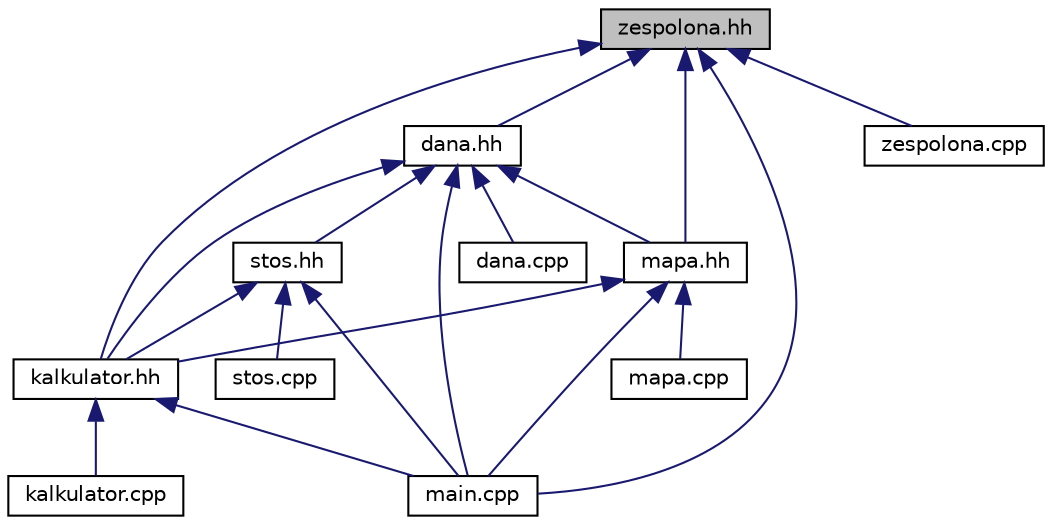 digraph G
{
  edge [fontname="Helvetica",fontsize="10",labelfontname="Helvetica",labelfontsize="10"];
  node [fontname="Helvetica",fontsize="10",shape=record];
  Node1 [label="zespolona.hh",height=0.2,width=0.4,color="black", fillcolor="grey75", style="filled" fontcolor="black"];
  Node1 -> Node2 [dir="back",color="midnightblue",fontsize="10",style="solid",fontname="Helvetica"];
  Node2 [label="dana.hh",height=0.2,width=0.4,color="black", fillcolor="white", style="filled",URL="$dana_8hh.html",tooltip="Plik zawierający definicję klasy Dana, służącej do przechowywania elementu mapy."];
  Node2 -> Node3 [dir="back",color="midnightblue",fontsize="10",style="solid",fontname="Helvetica"];
  Node3 [label="stos.hh",height=0.2,width=0.4,color="black", fillcolor="white", style="filled",URL="$stos_8hh.html",tooltip="Plik nagłówkowy zawierający definicję klasy Stos."];
  Node3 -> Node4 [dir="back",color="midnightblue",fontsize="10",style="solid",fontname="Helvetica"];
  Node4 [label="kalkulator.hh",height=0.2,width=0.4,color="black", fillcolor="white", style="filled",URL="$kalkulator_8hh.html",tooltip="Plik zawierający definicję klasy Kalkulator."];
  Node4 -> Node5 [dir="back",color="midnightblue",fontsize="10",style="solid",fontname="Helvetica"];
  Node5 [label="kalkulator.cpp",height=0.2,width=0.4,color="black", fillcolor="white", style="filled",URL="$kalkulator_8cpp.html",tooltip="Plik zawierający definicje metod z klasy Kalkulator."];
  Node4 -> Node6 [dir="back",color="midnightblue",fontsize="10",style="solid",fontname="Helvetica"];
  Node6 [label="main.cpp",height=0.2,width=0.4,color="black", fillcolor="white", style="filled",URL="$main_8cpp.html",tooltip="Plik główny programu. Zawiera funkcję main w ramach której tworzony jest obiekt typu Kalkulator oraz ..."];
  Node3 -> Node6 [dir="back",color="midnightblue",fontsize="10",style="solid",fontname="Helvetica"];
  Node3 -> Node7 [dir="back",color="midnightblue",fontsize="10",style="solid",fontname="Helvetica"];
  Node7 [label="stos.cpp",height=0.2,width=0.4,color="black", fillcolor="white", style="filled",URL="$stos_8cpp.html",tooltip="Plik zawierający definicje metody z klasy Stos."];
  Node2 -> Node8 [dir="back",color="midnightblue",fontsize="10",style="solid",fontname="Helvetica"];
  Node8 [label="mapa.hh",height=0.2,width=0.4,color="black", fillcolor="white", style="filled",URL="$mapa_8hh.html",tooltip="Plik zawierający definicję klasy Mapa oraz wszytkich potrzebnych funkcji."];
  Node8 -> Node4 [dir="back",color="midnightblue",fontsize="10",style="solid",fontname="Helvetica"];
  Node8 -> Node6 [dir="back",color="midnightblue",fontsize="10",style="solid",fontname="Helvetica"];
  Node8 -> Node9 [dir="back",color="midnightblue",fontsize="10",style="solid",fontname="Helvetica"];
  Node9 [label="mapa.cpp",height=0.2,width=0.4,color="black", fillcolor="white", style="filled",URL="$mapa_8cpp.html",tooltip="Plik zawierający definicje wybranych metod z klasy Mapa."];
  Node2 -> Node4 [dir="back",color="midnightblue",fontsize="10",style="solid",fontname="Helvetica"];
  Node2 -> Node10 [dir="back",color="midnightblue",fontsize="10",style="solid",fontname="Helvetica"];
  Node10 [label="dana.cpp",height=0.2,width=0.4,color="black", fillcolor="white", style="filled",URL="$dana_8cpp.html",tooltip="Plik mający zawierać definicję metod klasy Dana, ale wszystkie rozwinięte są w pliku nagłówkowym he h..."];
  Node2 -> Node6 [dir="back",color="midnightblue",fontsize="10",style="solid",fontname="Helvetica"];
  Node1 -> Node8 [dir="back",color="midnightblue",fontsize="10",style="solid",fontname="Helvetica"];
  Node1 -> Node4 [dir="back",color="midnightblue",fontsize="10",style="solid",fontname="Helvetica"];
  Node1 -> Node6 [dir="back",color="midnightblue",fontsize="10",style="solid",fontname="Helvetica"];
  Node1 -> Node11 [dir="back",color="midnightblue",fontsize="10",style="solid",fontname="Helvetica"];
  Node11 [label="zespolona.cpp",height=0.2,width=0.4,color="black", fillcolor="white", style="filled",URL="$zespolona_8cpp.html",tooltip="Plik zawierający implementację wybranych metod klasy Zespolona oraz przeciążenia operatorów wejścia/w..."];
}
